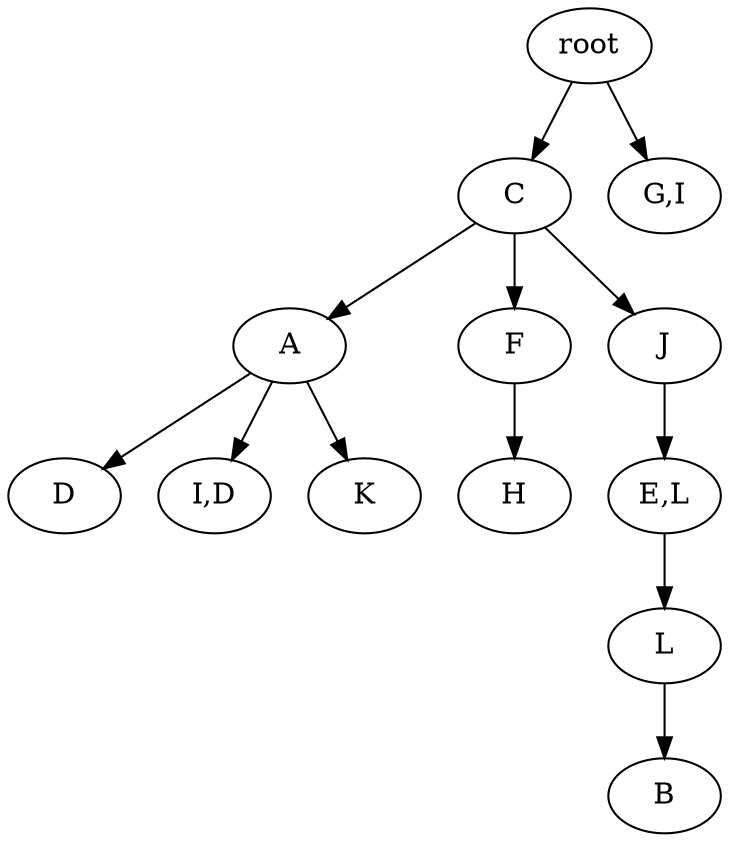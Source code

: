 strict digraph G {
	graph [name=G];
	0	 [label=root];
	2	 [label=C];
	0 -> 2;
	1	 [label="G,I"];
	0 -> 1;
	4	 [label=A];
	9	 [label=D];
	4 -> 9;
	7	 [label="I,D"];
	4 -> 7;
	8	 [label=K];
	4 -> 8;
	12	 [label=B];
	2 -> 4;
	3	 [label=F];
	2 -> 3;
	5	 [label=J];
	2 -> 5;
	10	 [label="E,L"];
	11	 [label=L];
	10 -> 11;
	6	 [label=H];
	3 -> 6;
	5 -> 10;
	11 -> 12;
}
